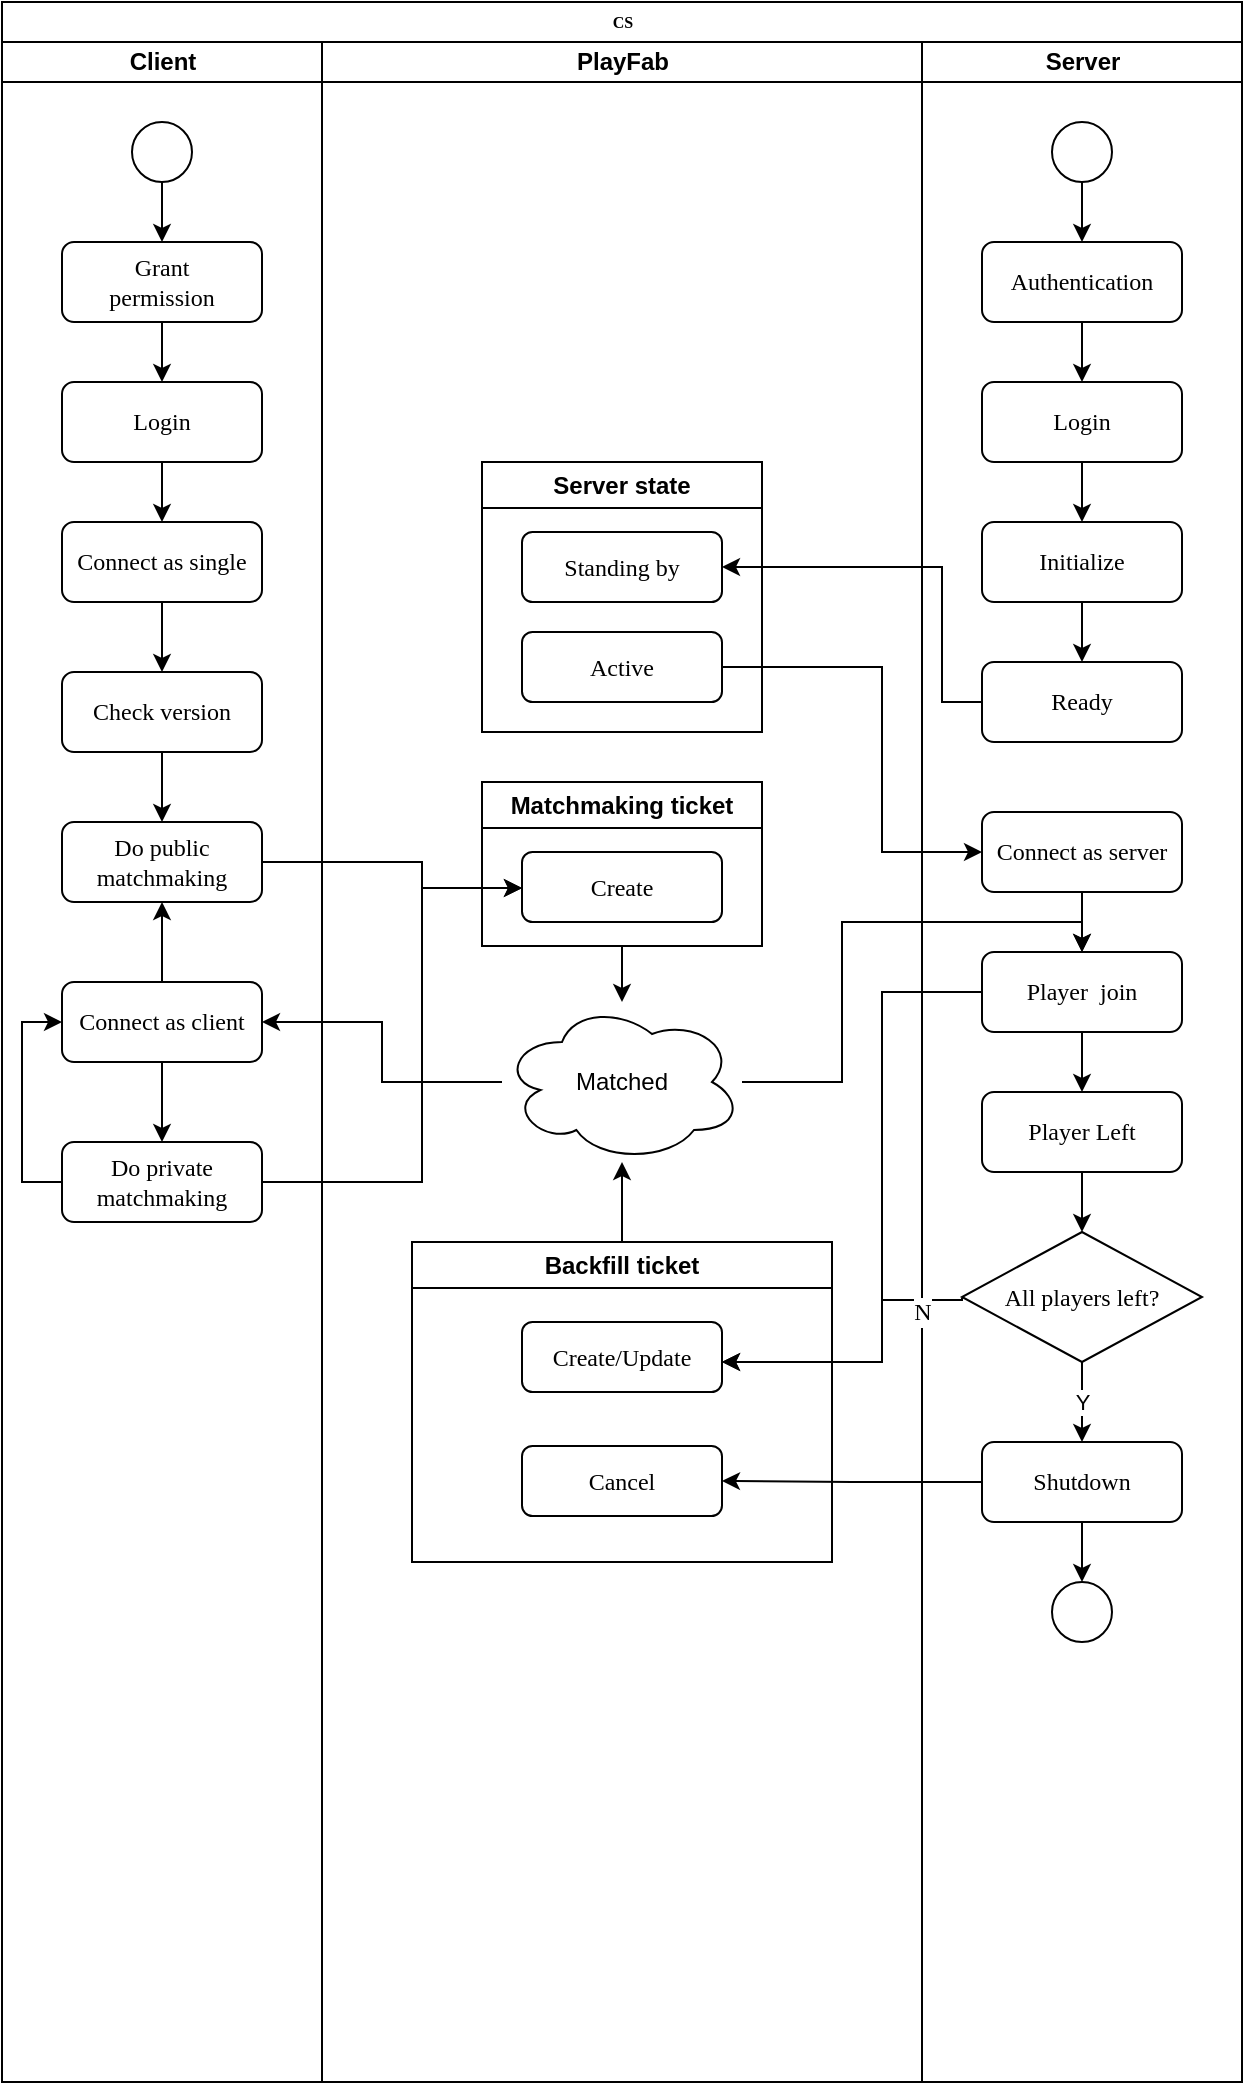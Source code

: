<mxfile version="21.4.0" type="github">
  <diagram name="Page-1" id="74e2e168-ea6b-b213-b513-2b3c1d86103e">
    <mxGraphModel dx="838" dy="802" grid="1" gridSize="10" guides="1" tooltips="1" connect="1" arrows="1" fold="1" page="1" pageScale="1" pageWidth="1100" pageHeight="850" background="none" math="0" shadow="0">
      <root>
        <mxCell id="0" />
        <mxCell id="1" parent="0" />
        <mxCell id="77e6c97f196da883-1" value="CS" style="swimlane;html=1;childLayout=stackLayout;startSize=20;rounded=0;shadow=0;labelBackgroundColor=none;strokeWidth=1;fontFamily=Verdana;fontSize=8;align=center;" parent="1" vertex="1">
          <mxGeometry x="260" y="70" width="620" height="1040" as="geometry">
            <mxRectangle x="300" y="60" width="50" height="20" as="alternateBounds" />
          </mxGeometry>
        </mxCell>
        <mxCell id="77e6c97f196da883-40" style="edgeStyle=orthogonalEdgeStyle;rounded=1;html=1;labelBackgroundColor=none;startArrow=none;startFill=0;startSize=5;endArrow=classicThin;endFill=1;endSize=5;jettySize=auto;orthogonalLoop=1;strokeWidth=1;fontFamily=Verdana;fontSize=8" parent="77e6c97f196da883-1" target="77e6c97f196da883-24" edge="1">
          <mxGeometry relative="1" as="geometry">
            <mxPoint x="770" y="690" as="sourcePoint" />
          </mxGeometry>
        </mxCell>
        <mxCell id="77e6c97f196da883-2" value="Client" style="swimlane;html=1;startSize=20;" parent="77e6c97f196da883-1" vertex="1">
          <mxGeometry y="20" width="160" height="1020" as="geometry" />
        </mxCell>
        <mxCell id="yFmoRRBljweE4ICY3tDK-78" value="" style="edgeStyle=orthogonalEdgeStyle;rounded=0;orthogonalLoop=1;jettySize=auto;html=1;" edge="1" parent="77e6c97f196da883-2" source="yFmoRRBljweE4ICY3tDK-76" target="yFmoRRBljweE4ICY3tDK-77">
          <mxGeometry relative="1" as="geometry" />
        </mxCell>
        <mxCell id="yFmoRRBljweE4ICY3tDK-76" value="" style="ellipse;whiteSpace=wrap;html=1;aspect=fixed;" vertex="1" parent="77e6c97f196da883-2">
          <mxGeometry x="65" y="40" width="30" height="30" as="geometry" />
        </mxCell>
        <mxCell id="yFmoRRBljweE4ICY3tDK-80" value="" style="edgeStyle=orthogonalEdgeStyle;rounded=0;orthogonalLoop=1;jettySize=auto;html=1;" edge="1" parent="77e6c97f196da883-2" source="yFmoRRBljweE4ICY3tDK-77" target="yFmoRRBljweE4ICY3tDK-79">
          <mxGeometry relative="1" as="geometry" />
        </mxCell>
        <mxCell id="yFmoRRBljweE4ICY3tDK-77" value="Grant&lt;br&gt;permission" style="rounded=1;whiteSpace=wrap;html=1;shadow=0;labelBackgroundColor=none;strokeWidth=1;fontFamily=Verdana;fontSize=12;align=center;" vertex="1" parent="77e6c97f196da883-2">
          <mxGeometry x="30" y="100" width="100" height="40" as="geometry" />
        </mxCell>
        <mxCell id="yFmoRRBljweE4ICY3tDK-82" value="" style="edgeStyle=orthogonalEdgeStyle;rounded=0;orthogonalLoop=1;jettySize=auto;html=1;" edge="1" parent="77e6c97f196da883-2" source="yFmoRRBljweE4ICY3tDK-79" target="yFmoRRBljweE4ICY3tDK-81">
          <mxGeometry relative="1" as="geometry" />
        </mxCell>
        <mxCell id="yFmoRRBljweE4ICY3tDK-79" value="Login" style="rounded=1;whiteSpace=wrap;html=1;shadow=0;labelBackgroundColor=none;strokeWidth=1;fontFamily=Verdana;fontSize=12;align=center;" vertex="1" parent="77e6c97f196da883-2">
          <mxGeometry x="30" y="170" width="100" height="40" as="geometry" />
        </mxCell>
        <mxCell id="yFmoRRBljweE4ICY3tDK-81" value="Connect as single" style="rounded=1;whiteSpace=wrap;html=1;shadow=0;labelBackgroundColor=none;strokeWidth=1;fontFamily=Verdana;fontSize=12;align=center;" vertex="1" parent="77e6c97f196da883-2">
          <mxGeometry x="30" y="240" width="100" height="40" as="geometry" />
        </mxCell>
        <mxCell id="yFmoRRBljweE4ICY3tDK-83" value="Do public matchmaking" style="rounded=1;whiteSpace=wrap;html=1;shadow=0;labelBackgroundColor=none;strokeWidth=1;fontFamily=Verdana;fontSize=12;align=center;" vertex="1" parent="77e6c97f196da883-2">
          <mxGeometry x="30" y="390" width="100" height="40" as="geometry" />
        </mxCell>
        <mxCell id="yFmoRRBljweE4ICY3tDK-86" value="" style="edgeStyle=orthogonalEdgeStyle;rounded=0;orthogonalLoop=1;jettySize=auto;html=1;" edge="1" parent="77e6c97f196da883-2" source="yFmoRRBljweE4ICY3tDK-85" target="yFmoRRBljweE4ICY3tDK-83">
          <mxGeometry relative="1" as="geometry" />
        </mxCell>
        <mxCell id="yFmoRRBljweE4ICY3tDK-85" value="Check version" style="rounded=1;whiteSpace=wrap;html=1;shadow=0;labelBackgroundColor=none;strokeWidth=1;fontFamily=Verdana;fontSize=12;align=center;" vertex="1" parent="77e6c97f196da883-2">
          <mxGeometry x="30" y="315" width="100" height="40" as="geometry" />
        </mxCell>
        <mxCell id="yFmoRRBljweE4ICY3tDK-84" value="" style="edgeStyle=orthogonalEdgeStyle;rounded=0;orthogonalLoop=1;jettySize=auto;html=1;" edge="1" parent="77e6c97f196da883-2" source="yFmoRRBljweE4ICY3tDK-81" target="yFmoRRBljweE4ICY3tDK-85">
          <mxGeometry relative="1" as="geometry" />
        </mxCell>
        <mxCell id="yFmoRRBljweE4ICY3tDK-118" value="" style="edgeStyle=orthogonalEdgeStyle;rounded=0;orthogonalLoop=1;jettySize=auto;html=1;" edge="1" parent="77e6c97f196da883-2" source="yFmoRRBljweE4ICY3tDK-113" target="yFmoRRBljweE4ICY3tDK-117">
          <mxGeometry relative="1" as="geometry" />
        </mxCell>
        <mxCell id="yFmoRRBljweE4ICY3tDK-122" value="" style="edgeStyle=orthogonalEdgeStyle;rounded=0;orthogonalLoop=1;jettySize=auto;html=1;" edge="1" parent="77e6c97f196da883-2" source="yFmoRRBljweE4ICY3tDK-113" target="yFmoRRBljweE4ICY3tDK-83">
          <mxGeometry relative="1" as="geometry" />
        </mxCell>
        <mxCell id="yFmoRRBljweE4ICY3tDK-113" value="Connect as client" style="rounded=1;whiteSpace=wrap;html=1;shadow=0;labelBackgroundColor=none;strokeWidth=1;fontFamily=Verdana;fontSize=12;align=center;" vertex="1" parent="77e6c97f196da883-2">
          <mxGeometry x="30" y="470" width="100" height="40" as="geometry" />
        </mxCell>
        <mxCell id="yFmoRRBljweE4ICY3tDK-121" value="" style="edgeStyle=orthogonalEdgeStyle;rounded=0;orthogonalLoop=1;jettySize=auto;html=1;exitX=0;exitY=0.5;exitDx=0;exitDy=0;entryX=0;entryY=0.5;entryDx=0;entryDy=0;" edge="1" parent="77e6c97f196da883-2" source="yFmoRRBljweE4ICY3tDK-117" target="yFmoRRBljweE4ICY3tDK-113">
          <mxGeometry relative="1" as="geometry">
            <mxPoint x="80" y="630" as="targetPoint" />
          </mxGeometry>
        </mxCell>
        <mxCell id="yFmoRRBljweE4ICY3tDK-117" value="Do private matchmaking" style="rounded=1;whiteSpace=wrap;html=1;shadow=0;labelBackgroundColor=none;strokeWidth=1;fontFamily=Verdana;fontSize=12;align=center;" vertex="1" parent="77e6c97f196da883-2">
          <mxGeometry x="30" y="550" width="100" height="40" as="geometry" />
        </mxCell>
        <mxCell id="77e6c97f196da883-3" value="PlayFab" style="swimlane;html=1;startSize=20;" parent="77e6c97f196da883-1" vertex="1">
          <mxGeometry x="160" y="20" width="300" height="1020" as="geometry" />
        </mxCell>
        <mxCell id="yFmoRRBljweE4ICY3tDK-25" value="Server state" style="swimlane;whiteSpace=wrap;html=1;" vertex="1" parent="77e6c97f196da883-3">
          <mxGeometry x="80" y="210" width="140" height="135" as="geometry" />
        </mxCell>
        <mxCell id="yFmoRRBljweE4ICY3tDK-21" value="Standing by" style="rounded=1;whiteSpace=wrap;html=1;shadow=0;labelBackgroundColor=none;strokeWidth=1;fontFamily=Verdana;fontSize=12;align=center;" vertex="1" parent="yFmoRRBljweE4ICY3tDK-25">
          <mxGeometry x="20" y="35" width="100" height="35" as="geometry" />
        </mxCell>
        <mxCell id="yFmoRRBljweE4ICY3tDK-23" value="Active" style="rounded=1;whiteSpace=wrap;html=1;shadow=0;labelBackgroundColor=none;strokeWidth=1;fontFamily=Verdana;fontSize=12;align=center;" vertex="1" parent="yFmoRRBljweE4ICY3tDK-25">
          <mxGeometry x="20" y="85" width="100" height="35" as="geometry" />
        </mxCell>
        <mxCell id="yFmoRRBljweE4ICY3tDK-110" value="" style="edgeStyle=orthogonalEdgeStyle;rounded=0;orthogonalLoop=1;jettySize=auto;html=1;" edge="1" parent="77e6c97f196da883-3" source="yFmoRRBljweE4ICY3tDK-62" target="yFmoRRBljweE4ICY3tDK-108">
          <mxGeometry relative="1" as="geometry" />
        </mxCell>
        <mxCell id="yFmoRRBljweE4ICY3tDK-62" value="Backfill ticket" style="swimlane;whiteSpace=wrap;html=1;" vertex="1" parent="77e6c97f196da883-3">
          <mxGeometry x="45" y="600" width="210" height="160" as="geometry" />
        </mxCell>
        <mxCell id="yFmoRRBljweE4ICY3tDK-104" value="Create/Update" style="rounded=1;whiteSpace=wrap;html=1;shadow=0;labelBackgroundColor=none;strokeWidth=1;fontFamily=Verdana;fontSize=12;align=center;" vertex="1" parent="yFmoRRBljweE4ICY3tDK-62">
          <mxGeometry x="55" y="40" width="100" height="35" as="geometry" />
        </mxCell>
        <mxCell id="yFmoRRBljweE4ICY3tDK-107" value="Cancel" style="rounded=1;whiteSpace=wrap;html=1;shadow=0;labelBackgroundColor=none;strokeWidth=1;fontFamily=Verdana;fontSize=12;align=center;" vertex="1" parent="yFmoRRBljweE4ICY3tDK-62">
          <mxGeometry x="55" y="102" width="100" height="35" as="geometry" />
        </mxCell>
        <mxCell id="yFmoRRBljweE4ICY3tDK-109" value="" style="edgeStyle=orthogonalEdgeStyle;rounded=0;orthogonalLoop=1;jettySize=auto;html=1;" edge="1" parent="77e6c97f196da883-3" source="yFmoRRBljweE4ICY3tDK-96" target="yFmoRRBljweE4ICY3tDK-108">
          <mxGeometry relative="1" as="geometry" />
        </mxCell>
        <mxCell id="yFmoRRBljweE4ICY3tDK-96" value="Matchmaking ticket" style="swimlane;whiteSpace=wrap;html=1;" vertex="1" parent="77e6c97f196da883-3">
          <mxGeometry x="80" y="370" width="140" height="82" as="geometry" />
        </mxCell>
        <mxCell id="yFmoRRBljweE4ICY3tDK-97" value="Create" style="rounded=1;whiteSpace=wrap;html=1;shadow=0;labelBackgroundColor=none;strokeWidth=1;fontFamily=Verdana;fontSize=12;align=center;" vertex="1" parent="yFmoRRBljweE4ICY3tDK-96">
          <mxGeometry x="20" y="35" width="100" height="35" as="geometry" />
        </mxCell>
        <mxCell id="yFmoRRBljweE4ICY3tDK-108" value="Matched" style="ellipse;shape=cloud;whiteSpace=wrap;html=1;" vertex="1" parent="77e6c97f196da883-3">
          <mxGeometry x="90" y="480" width="120" height="80" as="geometry" />
        </mxCell>
        <mxCell id="yFmoRRBljweE4ICY3tDK-22" value="" style="edgeStyle=orthogonalEdgeStyle;rounded=0;orthogonalLoop=1;jettySize=auto;html=1;entryX=1;entryY=0.5;entryDx=0;entryDy=0;" edge="1" parent="77e6c97f196da883-1" source="yFmoRRBljweE4ICY3tDK-19" target="yFmoRRBljweE4ICY3tDK-21">
          <mxGeometry relative="1" as="geometry">
            <Array as="points">
              <mxPoint x="470" y="350" />
              <mxPoint x="470" y="283" />
            </Array>
          </mxGeometry>
        </mxCell>
        <mxCell id="yFmoRRBljweE4ICY3tDK-27" value="" style="edgeStyle=orthogonalEdgeStyle;rounded=0;orthogonalLoop=1;jettySize=auto;html=1;entryX=0;entryY=0.5;entryDx=0;entryDy=0;" edge="1" parent="77e6c97f196da883-1" source="yFmoRRBljweE4ICY3tDK-23" target="yFmoRRBljweE4ICY3tDK-26">
          <mxGeometry relative="1" as="geometry">
            <Array as="points">
              <mxPoint x="440" y="333" />
              <mxPoint x="440" y="425" />
            </Array>
          </mxGeometry>
        </mxCell>
        <mxCell id="77e6c97f196da883-5" value="Server" style="swimlane;html=1;startSize=20;" parent="77e6c97f196da883-1" vertex="1">
          <mxGeometry x="460" y="20" width="160" height="1020" as="geometry" />
        </mxCell>
        <mxCell id="yFmoRRBljweE4ICY3tDK-11" value="" style="edgeStyle=orthogonalEdgeStyle;rounded=0;orthogonalLoop=1;jettySize=auto;html=1;" edge="1" parent="77e6c97f196da883-5" source="yFmoRRBljweE4ICY3tDK-2" target="yFmoRRBljweE4ICY3tDK-7">
          <mxGeometry relative="1" as="geometry" />
        </mxCell>
        <mxCell id="yFmoRRBljweE4ICY3tDK-2" value="Authentication" style="rounded=1;whiteSpace=wrap;html=1;shadow=0;labelBackgroundColor=none;strokeWidth=1;fontFamily=Verdana;fontSize=12;align=center;" vertex="1" parent="77e6c97f196da883-5">
          <mxGeometry x="30" y="100" width="100" height="40" as="geometry" />
        </mxCell>
        <mxCell id="yFmoRRBljweE4ICY3tDK-4" value="" style="edgeStyle=orthogonalEdgeStyle;rounded=0;orthogonalLoop=1;jettySize=auto;html=1;" edge="1" parent="77e6c97f196da883-5" source="yFmoRRBljweE4ICY3tDK-3" target="yFmoRRBljweE4ICY3tDK-2">
          <mxGeometry relative="1" as="geometry" />
        </mxCell>
        <mxCell id="yFmoRRBljweE4ICY3tDK-3" value="" style="ellipse;whiteSpace=wrap;html=1;aspect=fixed;" vertex="1" parent="77e6c97f196da883-5">
          <mxGeometry x="65" y="40" width="30" height="30" as="geometry" />
        </mxCell>
        <mxCell id="yFmoRRBljweE4ICY3tDK-18" value="" style="edgeStyle=orthogonalEdgeStyle;rounded=0;orthogonalLoop=1;jettySize=auto;html=1;" edge="1" parent="77e6c97f196da883-5" source="yFmoRRBljweE4ICY3tDK-7" target="yFmoRRBljweE4ICY3tDK-17">
          <mxGeometry relative="1" as="geometry" />
        </mxCell>
        <mxCell id="yFmoRRBljweE4ICY3tDK-7" value="Login" style="rounded=1;whiteSpace=wrap;html=1;shadow=0;labelBackgroundColor=none;strokeWidth=1;fontFamily=Verdana;fontSize=12;align=center;" vertex="1" parent="77e6c97f196da883-5">
          <mxGeometry x="30" y="170" width="100" height="40" as="geometry" />
        </mxCell>
        <mxCell id="yFmoRRBljweE4ICY3tDK-20" value="" style="edgeStyle=orthogonalEdgeStyle;rounded=0;orthogonalLoop=1;jettySize=auto;html=1;" edge="1" parent="77e6c97f196da883-5" source="yFmoRRBljweE4ICY3tDK-17" target="yFmoRRBljweE4ICY3tDK-19">
          <mxGeometry relative="1" as="geometry" />
        </mxCell>
        <mxCell id="yFmoRRBljweE4ICY3tDK-17" value="Initialize" style="rounded=1;whiteSpace=wrap;html=1;shadow=0;labelBackgroundColor=none;strokeWidth=1;fontFamily=Verdana;fontSize=12;align=center;" vertex="1" parent="77e6c97f196da883-5">
          <mxGeometry x="30" y="240" width="100" height="40" as="geometry" />
        </mxCell>
        <mxCell id="yFmoRRBljweE4ICY3tDK-19" value="Ready" style="rounded=1;whiteSpace=wrap;html=1;shadow=0;labelBackgroundColor=none;strokeWidth=1;fontFamily=Verdana;fontSize=12;align=center;" vertex="1" parent="77e6c97f196da883-5">
          <mxGeometry x="30" y="310" width="100" height="40" as="geometry" />
        </mxCell>
        <mxCell id="yFmoRRBljweE4ICY3tDK-29" value="" style="edgeStyle=orthogonalEdgeStyle;rounded=0;orthogonalLoop=1;jettySize=auto;html=1;" edge="1" parent="77e6c97f196da883-5" source="yFmoRRBljweE4ICY3tDK-26" target="yFmoRRBljweE4ICY3tDK-28">
          <mxGeometry relative="1" as="geometry" />
        </mxCell>
        <mxCell id="yFmoRRBljweE4ICY3tDK-26" value="Connect as server" style="rounded=1;whiteSpace=wrap;html=1;shadow=0;labelBackgroundColor=none;strokeWidth=1;fontFamily=Verdana;fontSize=12;align=center;" vertex="1" parent="77e6c97f196da883-5">
          <mxGeometry x="30" y="385" width="100" height="40" as="geometry" />
        </mxCell>
        <mxCell id="yFmoRRBljweE4ICY3tDK-28" value="Player &amp;nbsp;join" style="rounded=1;whiteSpace=wrap;html=1;shadow=0;labelBackgroundColor=none;strokeWidth=1;fontFamily=Verdana;fontSize=12;align=center;" vertex="1" parent="77e6c97f196da883-5">
          <mxGeometry x="30" y="455" width="100" height="40" as="geometry" />
        </mxCell>
        <mxCell id="yFmoRRBljweE4ICY3tDK-36" value="&lt;font face=&quot;Verdana&quot;&gt;All players left?&lt;/font&gt;" style="rhombus;whiteSpace=wrap;html=1;" vertex="1" parent="77e6c97f196da883-5">
          <mxGeometry x="20" y="595" width="120" height="65" as="geometry" />
        </mxCell>
        <mxCell id="yFmoRRBljweE4ICY3tDK-58" value="" style="edgeStyle=orthogonalEdgeStyle;rounded=0;orthogonalLoop=1;jettySize=auto;html=1;" edge="1" parent="77e6c97f196da883-5" source="yFmoRRBljweE4ICY3tDK-56" target="yFmoRRBljweE4ICY3tDK-36">
          <mxGeometry relative="1" as="geometry" />
        </mxCell>
        <mxCell id="yFmoRRBljweE4ICY3tDK-56" value="Player Left" style="rounded=1;whiteSpace=wrap;html=1;shadow=0;labelBackgroundColor=none;strokeWidth=1;fontFamily=Verdana;fontSize=12;align=center;" vertex="1" parent="77e6c97f196da883-5">
          <mxGeometry x="30" y="525" width="100" height="40" as="geometry" />
        </mxCell>
        <mxCell id="yFmoRRBljweE4ICY3tDK-34" value="" style="edgeStyle=orthogonalEdgeStyle;rounded=0;orthogonalLoop=1;jettySize=auto;html=1;" edge="1" parent="77e6c97f196da883-5" source="yFmoRRBljweE4ICY3tDK-28" target="yFmoRRBljweE4ICY3tDK-56">
          <mxGeometry relative="1" as="geometry">
            <mxPoint x="80" y="525" as="targetPoint" />
          </mxGeometry>
        </mxCell>
        <mxCell id="yFmoRRBljweE4ICY3tDK-75" value="" style="edgeStyle=orthogonalEdgeStyle;rounded=0;orthogonalLoop=1;jettySize=auto;html=1;" edge="1" parent="77e6c97f196da883-5" source="yFmoRRBljweE4ICY3tDK-37" target="yFmoRRBljweE4ICY3tDK-74">
          <mxGeometry relative="1" as="geometry" />
        </mxCell>
        <mxCell id="yFmoRRBljweE4ICY3tDK-37" value="Shutdown" style="rounded=1;whiteSpace=wrap;html=1;shadow=0;labelBackgroundColor=none;strokeWidth=1;fontFamily=Verdana;fontSize=12;align=center;" vertex="1" parent="77e6c97f196da883-5">
          <mxGeometry x="30" y="700" width="100" height="40" as="geometry" />
        </mxCell>
        <mxCell id="yFmoRRBljweE4ICY3tDK-38" value="Y" style="edgeStyle=orthogonalEdgeStyle;rounded=0;orthogonalLoop=1;jettySize=auto;html=1;" edge="1" parent="77e6c97f196da883-5" source="yFmoRRBljweE4ICY3tDK-36" target="yFmoRRBljweE4ICY3tDK-37">
          <mxGeometry relative="1" as="geometry" />
        </mxCell>
        <mxCell id="yFmoRRBljweE4ICY3tDK-74" value="" style="ellipse;whiteSpace=wrap;html=1;aspect=fixed;" vertex="1" parent="77e6c97f196da883-5">
          <mxGeometry x="65" y="770" width="30" height="30" as="geometry" />
        </mxCell>
        <mxCell id="yFmoRRBljweE4ICY3tDK-73" value="" style="edgeStyle=orthogonalEdgeStyle;rounded=0;orthogonalLoop=1;jettySize=auto;html=1;" edge="1" parent="77e6c97f196da883-1" source="yFmoRRBljweE4ICY3tDK-37" target="yFmoRRBljweE4ICY3tDK-107">
          <mxGeometry relative="1" as="geometry">
            <mxPoint x="360" y="740" as="targetPoint" />
          </mxGeometry>
        </mxCell>
        <mxCell id="yFmoRRBljweE4ICY3tDK-87" value="" style="edgeStyle=orthogonalEdgeStyle;rounded=0;orthogonalLoop=1;jettySize=auto;html=1;" edge="1" parent="77e6c97f196da883-1" target="yFmoRRBljweE4ICY3tDK-104">
          <mxGeometry relative="1" as="geometry">
            <mxPoint x="480" y="648" as="sourcePoint" />
            <mxPoint x="375" y="680" as="targetPoint" />
            <Array as="points">
              <mxPoint x="480" y="649" />
              <mxPoint x="440" y="649" />
              <mxPoint x="440" y="680" />
            </Array>
          </mxGeometry>
        </mxCell>
        <mxCell id="yFmoRRBljweE4ICY3tDK-88" value="N" style="edgeLabel;html=1;align=center;verticalAlign=middle;resizable=0;points=[];fontFamily=Verdana;fontSize=12;" vertex="1" connectable="0" parent="yFmoRRBljweE4ICY3tDK-87">
          <mxGeometry x="-0.147" y="1" relative="1" as="geometry">
            <mxPoint x="19" y="-18" as="offset" />
          </mxGeometry>
        </mxCell>
        <mxCell id="yFmoRRBljweE4ICY3tDK-89" value="" style="edgeStyle=orthogonalEdgeStyle;rounded=0;orthogonalLoop=1;jettySize=auto;html=1;" edge="1" parent="77e6c97f196da883-1" source="yFmoRRBljweE4ICY3tDK-28" target="yFmoRRBljweE4ICY3tDK-104">
          <mxGeometry relative="1" as="geometry">
            <mxPoint x="500" y="750" as="sourcePoint" />
            <mxPoint x="375" y="680" as="targetPoint" />
            <Array as="points">
              <mxPoint x="440" y="495" />
              <mxPoint x="440" y="680" />
            </Array>
          </mxGeometry>
        </mxCell>
        <mxCell id="yFmoRRBljweE4ICY3tDK-106" value="" style="edgeStyle=orthogonalEdgeStyle;rounded=0;orthogonalLoop=1;jettySize=auto;html=1;exitX=1;exitY=0.5;exitDx=0;exitDy=0;" edge="1" parent="77e6c97f196da883-1" source="yFmoRRBljweE4ICY3tDK-83" target="yFmoRRBljweE4ICY3tDK-97">
          <mxGeometry relative="1" as="geometry">
            <mxPoint x="90" y="385" as="sourcePoint" />
            <mxPoint x="90" y="420" as="targetPoint" />
            <Array as="points">
              <mxPoint x="210" y="430" />
              <mxPoint x="210" y="443" />
            </Array>
          </mxGeometry>
        </mxCell>
        <mxCell id="yFmoRRBljweE4ICY3tDK-111" value="" style="edgeStyle=orthogonalEdgeStyle;rounded=0;orthogonalLoop=1;jettySize=auto;html=1;entryX=0.5;entryY=0;entryDx=0;entryDy=0;" edge="1" parent="77e6c97f196da883-1" source="yFmoRRBljweE4ICY3tDK-108" target="yFmoRRBljweE4ICY3tDK-28">
          <mxGeometry relative="1" as="geometry">
            <mxPoint x="320" y="482" as="sourcePoint" />
            <mxPoint x="320" y="510" as="targetPoint" />
            <Array as="points">
              <mxPoint x="420" y="540" />
              <mxPoint x="420" y="460" />
              <mxPoint x="540" y="460" />
            </Array>
          </mxGeometry>
        </mxCell>
        <mxCell id="yFmoRRBljweE4ICY3tDK-116" value="" style="edgeStyle=orthogonalEdgeStyle;rounded=0;orthogonalLoop=1;jettySize=auto;html=1;entryX=1;entryY=0.5;entryDx=0;entryDy=0;" edge="1" parent="77e6c97f196da883-1" source="yFmoRRBljweE4ICY3tDK-108" target="yFmoRRBljweE4ICY3tDK-113">
          <mxGeometry relative="1" as="geometry">
            <mxPoint x="320" y="630" as="sourcePoint" />
            <mxPoint x="320" y="590" as="targetPoint" />
          </mxGeometry>
        </mxCell>
        <mxCell id="yFmoRRBljweE4ICY3tDK-119" value="" style="edgeStyle=orthogonalEdgeStyle;rounded=0;orthogonalLoop=1;jettySize=auto;html=1;" edge="1" parent="77e6c97f196da883-1" source="yFmoRRBljweE4ICY3tDK-117" target="yFmoRRBljweE4ICY3tDK-97">
          <mxGeometry relative="1" as="geometry">
            <mxPoint x="90" y="540" as="sourcePoint" />
            <mxPoint x="90" y="580" as="targetPoint" />
            <Array as="points">
              <mxPoint x="210" y="590" />
              <mxPoint x="210" y="443" />
            </Array>
          </mxGeometry>
        </mxCell>
      </root>
    </mxGraphModel>
  </diagram>
</mxfile>

